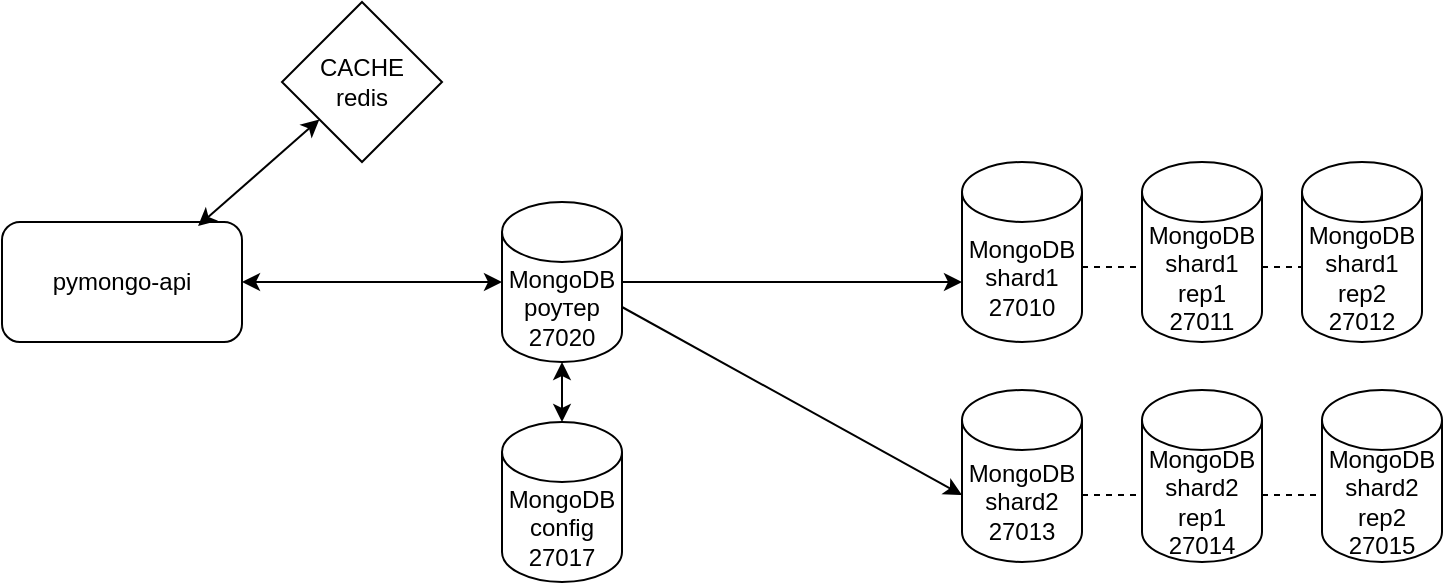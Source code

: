 <mxfile version="25.0.3">
  <diagram name="Page-1" id="-H_mtQnk-PTXWXPvYvuk">
    <mxGraphModel grid="1" page="1" gridSize="10" guides="1" tooltips="1" connect="1" arrows="1" fold="1" pageScale="1" pageWidth="1169" pageHeight="827" math="0" shadow="0">
      <root>
        <mxCell id="0" />
        <mxCell id="1" parent="0" />
        <mxCell id="zA23MoTUsTF4_91t8viU-2" value="MongoDB&lt;div&gt;sha&lt;span style=&quot;background-color: initial;&quot;&gt;rd1&lt;/span&gt;&lt;/div&gt;&lt;div&gt;&lt;span style=&quot;background-color: initial;&quot;&gt;27010&lt;/span&gt;&lt;/div&gt;" style="shape=cylinder3;whiteSpace=wrap;html=1;boundedLbl=1;backgroundOutline=1;size=15;" vertex="1" parent="1">
          <mxGeometry x="630" y="220" width="60" height="90" as="geometry" />
        </mxCell>
        <mxCell id="zA23MoTUsTF4_91t8viU-3" value="pymongo-api" style="rounded=1;whiteSpace=wrap;html=1;" vertex="1" parent="1">
          <mxGeometry x="150" y="250" width="120" height="60" as="geometry" />
        </mxCell>
        <mxCell id="sJMOP1IgTQYApRyy5VIt-1" value="MongoDB&lt;div&gt;роутер&lt;/div&gt;&lt;div&gt;27020&lt;/div&gt;" style="shape=cylinder3;whiteSpace=wrap;html=1;boundedLbl=1;backgroundOutline=1;size=15;" vertex="1" parent="1">
          <mxGeometry x="400" y="240" width="60" height="80" as="geometry" />
        </mxCell>
        <mxCell id="sJMOP1IgTQYApRyy5VIt-2" value="MongoDB&lt;div&gt;config&lt;/div&gt;&lt;div&gt;27017&lt;/div&gt;" style="shape=cylinder3;whiteSpace=wrap;html=1;boundedLbl=1;backgroundOutline=1;size=15;" vertex="1" parent="1">
          <mxGeometry x="400" y="350" width="60" height="80" as="geometry" />
        </mxCell>
        <mxCell id="sJMOP1IgTQYApRyy5VIt-3" value="MongoDB&lt;div&gt;sha&lt;span style=&quot;background-color: initial;&quot;&gt;rd2&lt;/span&gt;&lt;/div&gt;&lt;div&gt;&lt;span style=&quot;background-color: initial;&quot;&gt;27013&lt;/span&gt;&lt;/div&gt;" style="shape=cylinder3;whiteSpace=wrap;html=1;boundedLbl=1;backgroundOutline=1;size=15;" vertex="1" parent="1">
          <mxGeometry x="630" y="334" width="60" height="86" as="geometry" />
        </mxCell>
        <mxCell id="sJMOP1IgTQYApRyy5VIt-4" value="" style="endArrow=classic;html=1;rounded=0;exitX=1;exitY=0.5;exitDx=0;exitDy=0;exitPerimeter=0;" edge="1" parent="1" source="sJMOP1IgTQYApRyy5VIt-1">
          <mxGeometry width="50" height="50" relative="1" as="geometry">
            <mxPoint x="880" y="590" as="sourcePoint" />
            <mxPoint x="630" y="280" as="targetPoint" />
          </mxGeometry>
        </mxCell>
        <mxCell id="sJMOP1IgTQYApRyy5VIt-5" value="" style="endArrow=classic;html=1;rounded=0;exitX=1;exitY=0;exitDx=0;exitDy=52.5;exitPerimeter=0;entryX=0;entryY=0;entryDx=0;entryDy=52.5;entryPerimeter=0;" edge="1" parent="1" source="sJMOP1IgTQYApRyy5VIt-1" target="sJMOP1IgTQYApRyy5VIt-3">
          <mxGeometry width="50" height="50" relative="1" as="geometry">
            <mxPoint x="470" y="290" as="sourcePoint" />
            <mxPoint x="640" y="280" as="targetPoint" />
          </mxGeometry>
        </mxCell>
        <mxCell id="sJMOP1IgTQYApRyy5VIt-6" value="" style="endArrow=classic;startArrow=classic;html=1;rounded=0;entryX=0.5;entryY=1;entryDx=0;entryDy=0;entryPerimeter=0;exitX=0.5;exitY=0;exitDx=0;exitDy=0;exitPerimeter=0;" edge="1" parent="1" source="sJMOP1IgTQYApRyy5VIt-2" target="sJMOP1IgTQYApRyy5VIt-1">
          <mxGeometry width="50" height="50" relative="1" as="geometry">
            <mxPoint x="880" y="590" as="sourcePoint" />
            <mxPoint x="930" y="540" as="targetPoint" />
          </mxGeometry>
        </mxCell>
        <mxCell id="mBQJRtlF4_zkPZOYNjl7-1" value="MongoDB&lt;div&gt;sha&lt;span style=&quot;background-color: initial;&quot;&gt;rd1&lt;/span&gt;&lt;/div&gt;&lt;div&gt;&lt;span style=&quot;background-color: initial;&quot;&gt;rep1&lt;/span&gt;&lt;/div&gt;&lt;div&gt;&lt;span style=&quot;background-color: initial;&quot;&gt;27011&lt;/span&gt;&lt;/div&gt;" style="shape=cylinder3;whiteSpace=wrap;html=1;boundedLbl=1;backgroundOutline=1;size=15;" vertex="1" parent="1">
          <mxGeometry x="720" y="220" width="60" height="90" as="geometry" />
        </mxCell>
        <mxCell id="mBQJRtlF4_zkPZOYNjl7-2" value="MongoDB&lt;div&gt;sha&lt;span style=&quot;background-color: initial;&quot;&gt;rd1&lt;/span&gt;&lt;/div&gt;&lt;div&gt;&lt;span style=&quot;background-color: initial;&quot;&gt;rep2&lt;/span&gt;&lt;/div&gt;&lt;div&gt;&lt;span style=&quot;background-color: initial;&quot;&gt;27012&lt;/span&gt;&lt;/div&gt;" style="shape=cylinder3;whiteSpace=wrap;html=1;boundedLbl=1;backgroundOutline=1;size=15;" vertex="1" parent="1">
          <mxGeometry x="800" y="220" width="60" height="90" as="geometry" />
        </mxCell>
        <mxCell id="mBQJRtlF4_zkPZOYNjl7-3" value="MongoDB&lt;div&gt;sha&lt;span style=&quot;background-color: initial;&quot;&gt;rd2&lt;/span&gt;&lt;/div&gt;&lt;div&gt;&lt;span style=&quot;background-color: initial;&quot;&gt;rep1&lt;/span&gt;&lt;/div&gt;&lt;div&gt;&lt;span style=&quot;background-color: initial;&quot;&gt;27014&lt;/span&gt;&lt;/div&gt;" style="shape=cylinder3;whiteSpace=wrap;html=1;boundedLbl=1;backgroundOutline=1;size=15;" vertex="1" parent="1">
          <mxGeometry x="720" y="334" width="60" height="86" as="geometry" />
        </mxCell>
        <mxCell id="mBQJRtlF4_zkPZOYNjl7-4" value="MongoDB&lt;div&gt;sha&lt;span style=&quot;background-color: initial;&quot;&gt;rd2&lt;/span&gt;&lt;/div&gt;&lt;div&gt;&lt;span style=&quot;background-color: initial;&quot;&gt;rep2&lt;/span&gt;&lt;/div&gt;&lt;div&gt;&lt;span style=&quot;background-color: initial;&quot;&gt;27015&lt;/span&gt;&lt;/div&gt;" style="shape=cylinder3;whiteSpace=wrap;html=1;boundedLbl=1;backgroundOutline=1;size=15;" vertex="1" parent="1">
          <mxGeometry x="810" y="334" width="60" height="86" as="geometry" />
        </mxCell>
        <mxCell id="mBQJRtlF4_zkPZOYNjl7-7" value="" style="endArrow=none;dashed=1;html=1;rounded=0;exitX=1;exitY=0;exitDx=0;exitDy=52.5;exitPerimeter=0;entryX=0;entryY=0;entryDx=0;entryDy=52.5;entryPerimeter=0;" edge="1" parent="1" source="zA23MoTUsTF4_91t8viU-2" target="mBQJRtlF4_zkPZOYNjl7-1">
          <mxGeometry width="50" height="50" relative="1" as="geometry">
            <mxPoint x="560" y="470" as="sourcePoint" />
            <mxPoint x="610" y="420" as="targetPoint" />
          </mxGeometry>
        </mxCell>
        <mxCell id="mBQJRtlF4_zkPZOYNjl7-9" value="" style="endArrow=none;dashed=1;html=1;rounded=0;exitX=1;exitY=0;exitDx=0;exitDy=52.5;exitPerimeter=0;entryX=0;entryY=0;entryDx=0;entryDy=52.5;entryPerimeter=0;" edge="1" parent="1" source="mBQJRtlF4_zkPZOYNjl7-1" target="mBQJRtlF4_zkPZOYNjl7-2">
          <mxGeometry width="50" height="50" relative="1" as="geometry">
            <mxPoint x="710" y="303" as="sourcePoint" />
            <mxPoint x="740" y="303" as="targetPoint" />
          </mxGeometry>
        </mxCell>
        <mxCell id="mBQJRtlF4_zkPZOYNjl7-10" value="" style="endArrow=none;dashed=1;html=1;rounded=0;exitX=1;exitY=0;exitDx=0;exitDy=52.5;exitPerimeter=0;entryX=0;entryY=0;entryDx=0;entryDy=52.5;entryPerimeter=0;" edge="1" parent="1" source="sJMOP1IgTQYApRyy5VIt-3" target="mBQJRtlF4_zkPZOYNjl7-3">
          <mxGeometry width="50" height="50" relative="1" as="geometry">
            <mxPoint x="720" y="313" as="sourcePoint" />
            <mxPoint x="750" y="313" as="targetPoint" />
          </mxGeometry>
        </mxCell>
        <mxCell id="mBQJRtlF4_zkPZOYNjl7-11" value="" style="endArrow=none;dashed=1;html=1;rounded=0;exitX=1;exitY=0;exitDx=0;exitDy=52.5;exitPerimeter=0;entryX=0;entryY=0;entryDx=0;entryDy=52.5;entryPerimeter=0;" edge="1" parent="1" source="mBQJRtlF4_zkPZOYNjl7-3" target="mBQJRtlF4_zkPZOYNjl7-4">
          <mxGeometry width="50" height="50" relative="1" as="geometry">
            <mxPoint x="730" y="323" as="sourcePoint" />
            <mxPoint x="760" y="323" as="targetPoint" />
          </mxGeometry>
        </mxCell>
        <mxCell id="3wdfgg5xUdmKgrLiucfP-1" value="CACHE&lt;div&gt;redis&lt;/div&gt;" style="rhombus;whiteSpace=wrap;html=1;" vertex="1" parent="1">
          <mxGeometry x="290" y="140" width="80" height="80" as="geometry" />
        </mxCell>
        <mxCell id="3wdfgg5xUdmKgrLiucfP-3" value="" style="endArrow=classic;startArrow=classic;html=1;rounded=0;exitX=0.817;exitY=0.033;exitDx=0;exitDy=0;exitPerimeter=0;" edge="1" parent="1" source="zA23MoTUsTF4_91t8viU-3" target="3wdfgg5xUdmKgrLiucfP-1">
          <mxGeometry width="50" height="50" relative="1" as="geometry">
            <mxPoint x="560" y="590" as="sourcePoint" />
            <mxPoint x="610" y="540" as="targetPoint" />
          </mxGeometry>
        </mxCell>
        <mxCell id="3wdfgg5xUdmKgrLiucfP-4" value="" style="endArrow=classic;startArrow=classic;html=1;rounded=0;entryX=0;entryY=0.5;entryDx=0;entryDy=0;entryPerimeter=0;exitX=1;exitY=0.5;exitDx=0;exitDy=0;" edge="1" parent="1" source="zA23MoTUsTF4_91t8viU-3" target="sJMOP1IgTQYApRyy5VIt-1">
          <mxGeometry width="50" height="50" relative="1" as="geometry">
            <mxPoint x="560" y="590" as="sourcePoint" />
            <mxPoint x="610" y="540" as="targetPoint" />
          </mxGeometry>
        </mxCell>
      </root>
    </mxGraphModel>
  </diagram>
</mxfile>
